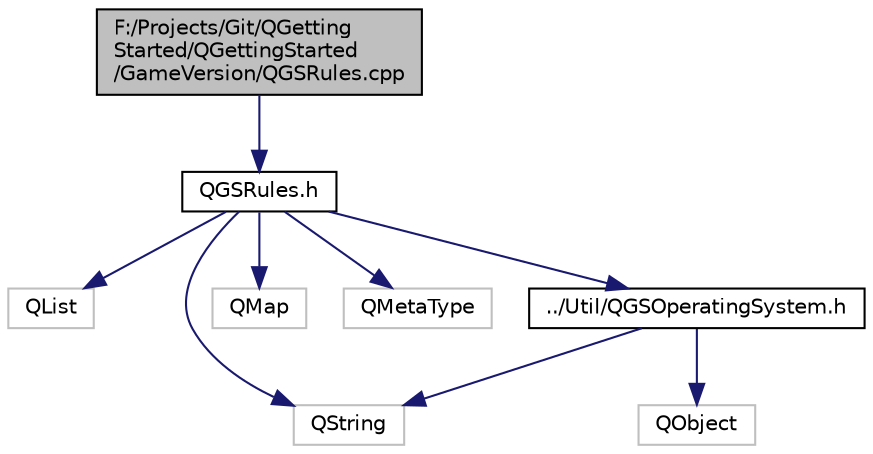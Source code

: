 digraph "F:/Projects/Git/QGettingStarted/QGettingStarted/GameVersion/QGSRules.cpp"
{
  edge [fontname="Helvetica",fontsize="10",labelfontname="Helvetica",labelfontsize="10"];
  node [fontname="Helvetica",fontsize="10",shape=record];
  Node0 [label="F:/Projects/Git/QGetting\lStarted/QGettingStarted\l/GameVersion/QGSRules.cpp",height=0.2,width=0.4,color="black", fillcolor="grey75", style="filled", fontcolor="black"];
  Node0 -> Node1 [color="midnightblue",fontsize="10",style="solid"];
  Node1 [label="QGSRules.h",height=0.2,width=0.4,color="black", fillcolor="white", style="filled",URL="$_q_g_s_rules_8h.html"];
  Node1 -> Node2 [color="midnightblue",fontsize="10",style="solid"];
  Node2 [label="QList",height=0.2,width=0.4,color="grey75", fillcolor="white", style="filled"];
  Node1 -> Node3 [color="midnightblue",fontsize="10",style="solid"];
  Node3 [label="QString",height=0.2,width=0.4,color="grey75", fillcolor="white", style="filled"];
  Node1 -> Node4 [color="midnightblue",fontsize="10",style="solid"];
  Node4 [label="QMap",height=0.2,width=0.4,color="grey75", fillcolor="white", style="filled"];
  Node1 -> Node5 [color="midnightblue",fontsize="10",style="solid"];
  Node5 [label="QMetaType",height=0.2,width=0.4,color="grey75", fillcolor="white", style="filled"];
  Node1 -> Node6 [color="midnightblue",fontsize="10",style="solid"];
  Node6 [label="../Util/QGSOperatingSystem.h",height=0.2,width=0.4,color="black", fillcolor="white", style="filled",URL="$_q_g_s_operating_system_8h.html"];
  Node6 -> Node3 [color="midnightblue",fontsize="10",style="solid"];
  Node6 -> Node7 [color="midnightblue",fontsize="10",style="solid"];
  Node7 [label="QObject",height=0.2,width=0.4,color="grey75", fillcolor="white", style="filled"];
}
